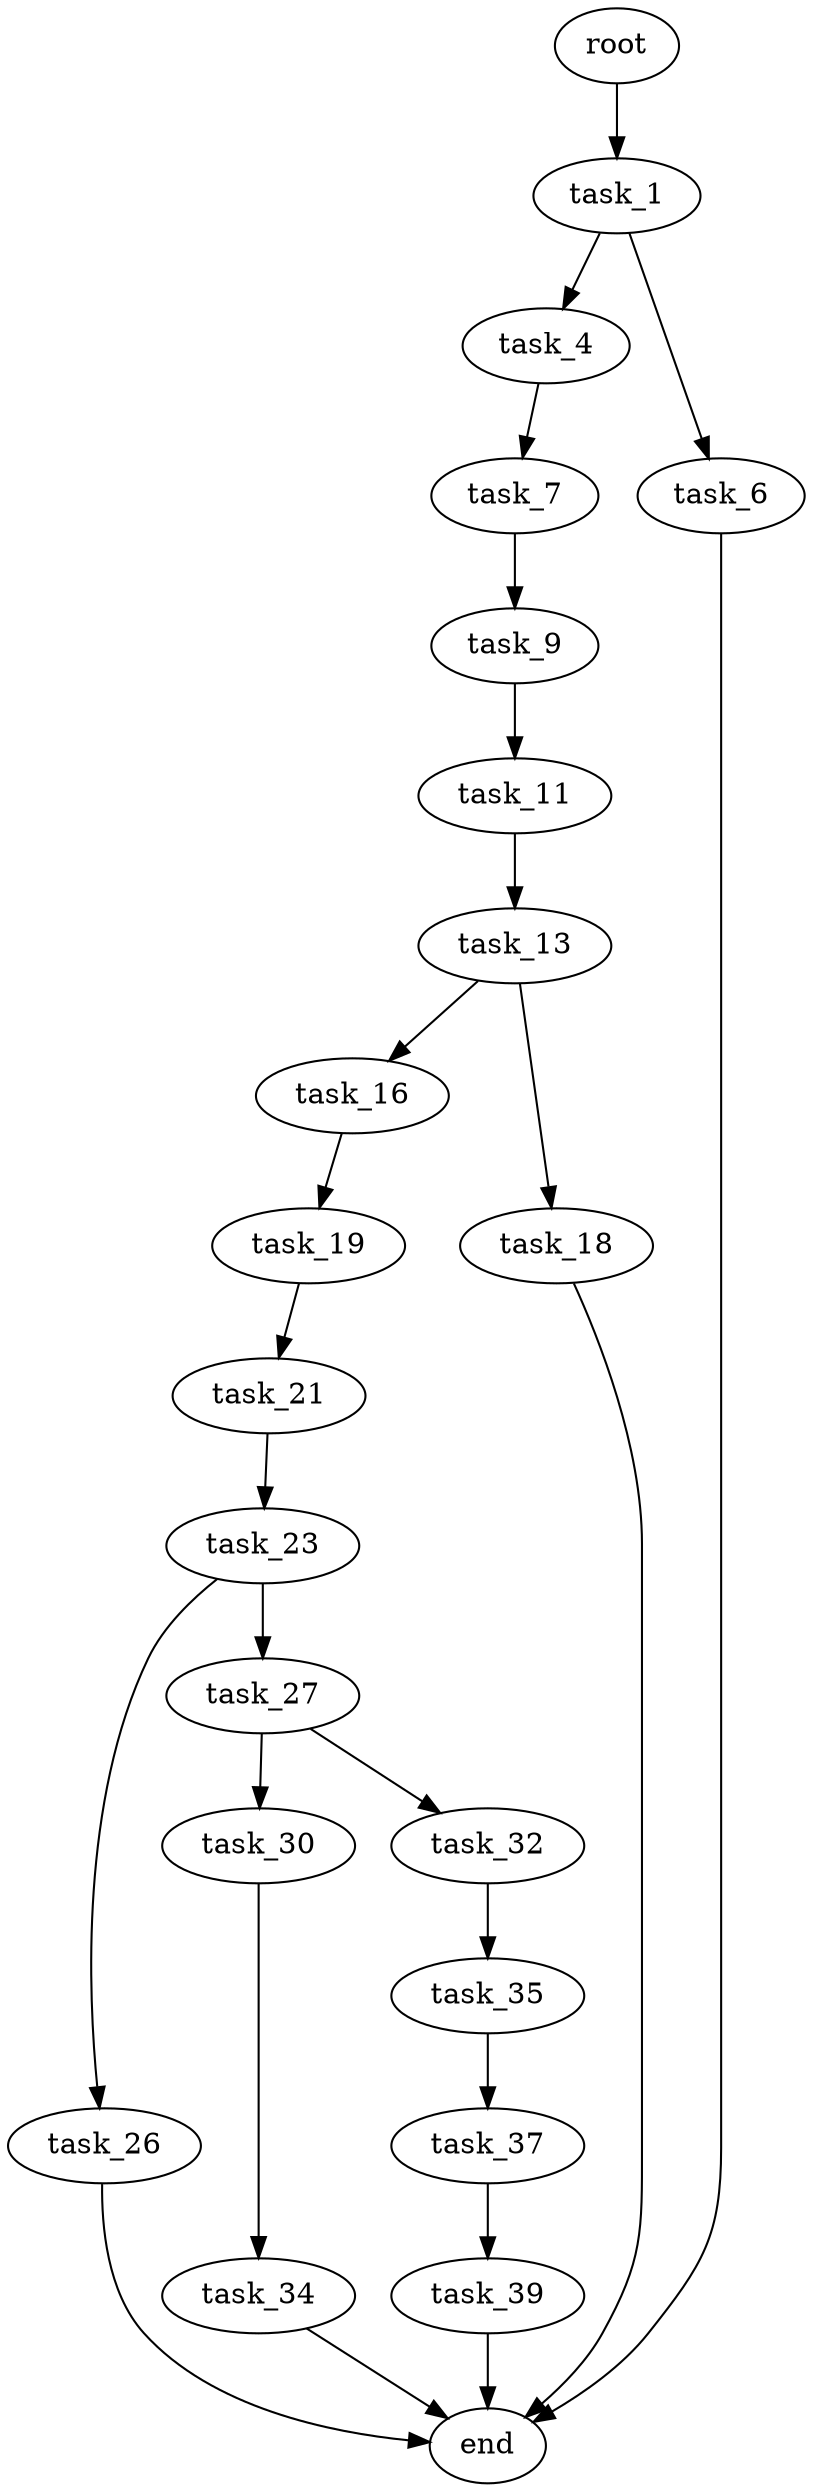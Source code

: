 digraph G {
  root [size="0.000000"];
  task_1 [size="782757789696.000000"];
  task_4 [size="184669537608.000000"];
  task_6 [size="49575430588.000000"];
  task_7 [size="202533310080.000000"];
  end [size="0.000000"];
  task_9 [size="129484068773.000000"];
  task_11 [size="447233698594.000000"];
  task_13 [size="1844032938.000000"];
  task_16 [size="231928233984.000000"];
  task_18 [size="968307337430.000000"];
  task_19 [size="452481496431.000000"];
  task_21 [size="368293445632.000000"];
  task_23 [size="134217728000.000000"];
  task_26 [size="368293445632.000000"];
  task_27 [size="124348357500.000000"];
  task_30 [size="654524832884.000000"];
  task_32 [size="5462318352.000000"];
  task_34 [size="1058310913600.000000"];
  task_35 [size="1073741824000.000000"];
  task_37 [size="193856756692.000000"];
  task_39 [size="134217728000.000000"];

  root -> task_1 [size="1.000000"];
  task_1 -> task_4 [size="679477248.000000"];
  task_1 -> task_6 [size="679477248.000000"];
  task_4 -> task_7 [size="134217728.000000"];
  task_6 -> end [size="1.000000"];
  task_7 -> task_9 [size="134217728.000000"];
  task_9 -> task_11 [size="209715200.000000"];
  task_11 -> task_13 [size="411041792.000000"];
  task_13 -> task_16 [size="33554432.000000"];
  task_13 -> task_18 [size="33554432.000000"];
  task_16 -> task_19 [size="301989888.000000"];
  task_18 -> end [size="1.000000"];
  task_19 -> task_21 [size="301989888.000000"];
  task_21 -> task_23 [size="411041792.000000"];
  task_23 -> task_26 [size="209715200.000000"];
  task_23 -> task_27 [size="209715200.000000"];
  task_26 -> end [size="1.000000"];
  task_27 -> task_30 [size="134217728.000000"];
  task_27 -> task_32 [size="134217728.000000"];
  task_30 -> task_34 [size="536870912.000000"];
  task_32 -> task_35 [size="301989888.000000"];
  task_34 -> end [size="1.000000"];
  task_35 -> task_37 [size="838860800.000000"];
  task_37 -> task_39 [size="301989888.000000"];
  task_39 -> end [size="1.000000"];
}
